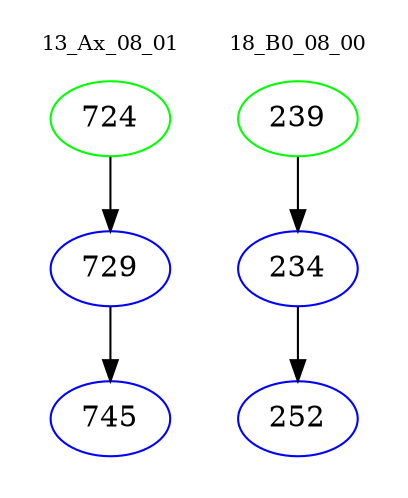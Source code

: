 digraph{
subgraph cluster_0 {
color = white
label = "13_Ax_08_01";
fontsize=10;
T0_724 [label="724", color="green"]
T0_724 -> T0_729 [color="black"]
T0_729 [label="729", color="blue"]
T0_729 -> T0_745 [color="black"]
T0_745 [label="745", color="blue"]
}
subgraph cluster_1 {
color = white
label = "18_B0_08_00";
fontsize=10;
T1_239 [label="239", color="green"]
T1_239 -> T1_234 [color="black"]
T1_234 [label="234", color="blue"]
T1_234 -> T1_252 [color="black"]
T1_252 [label="252", color="blue"]
}
}
